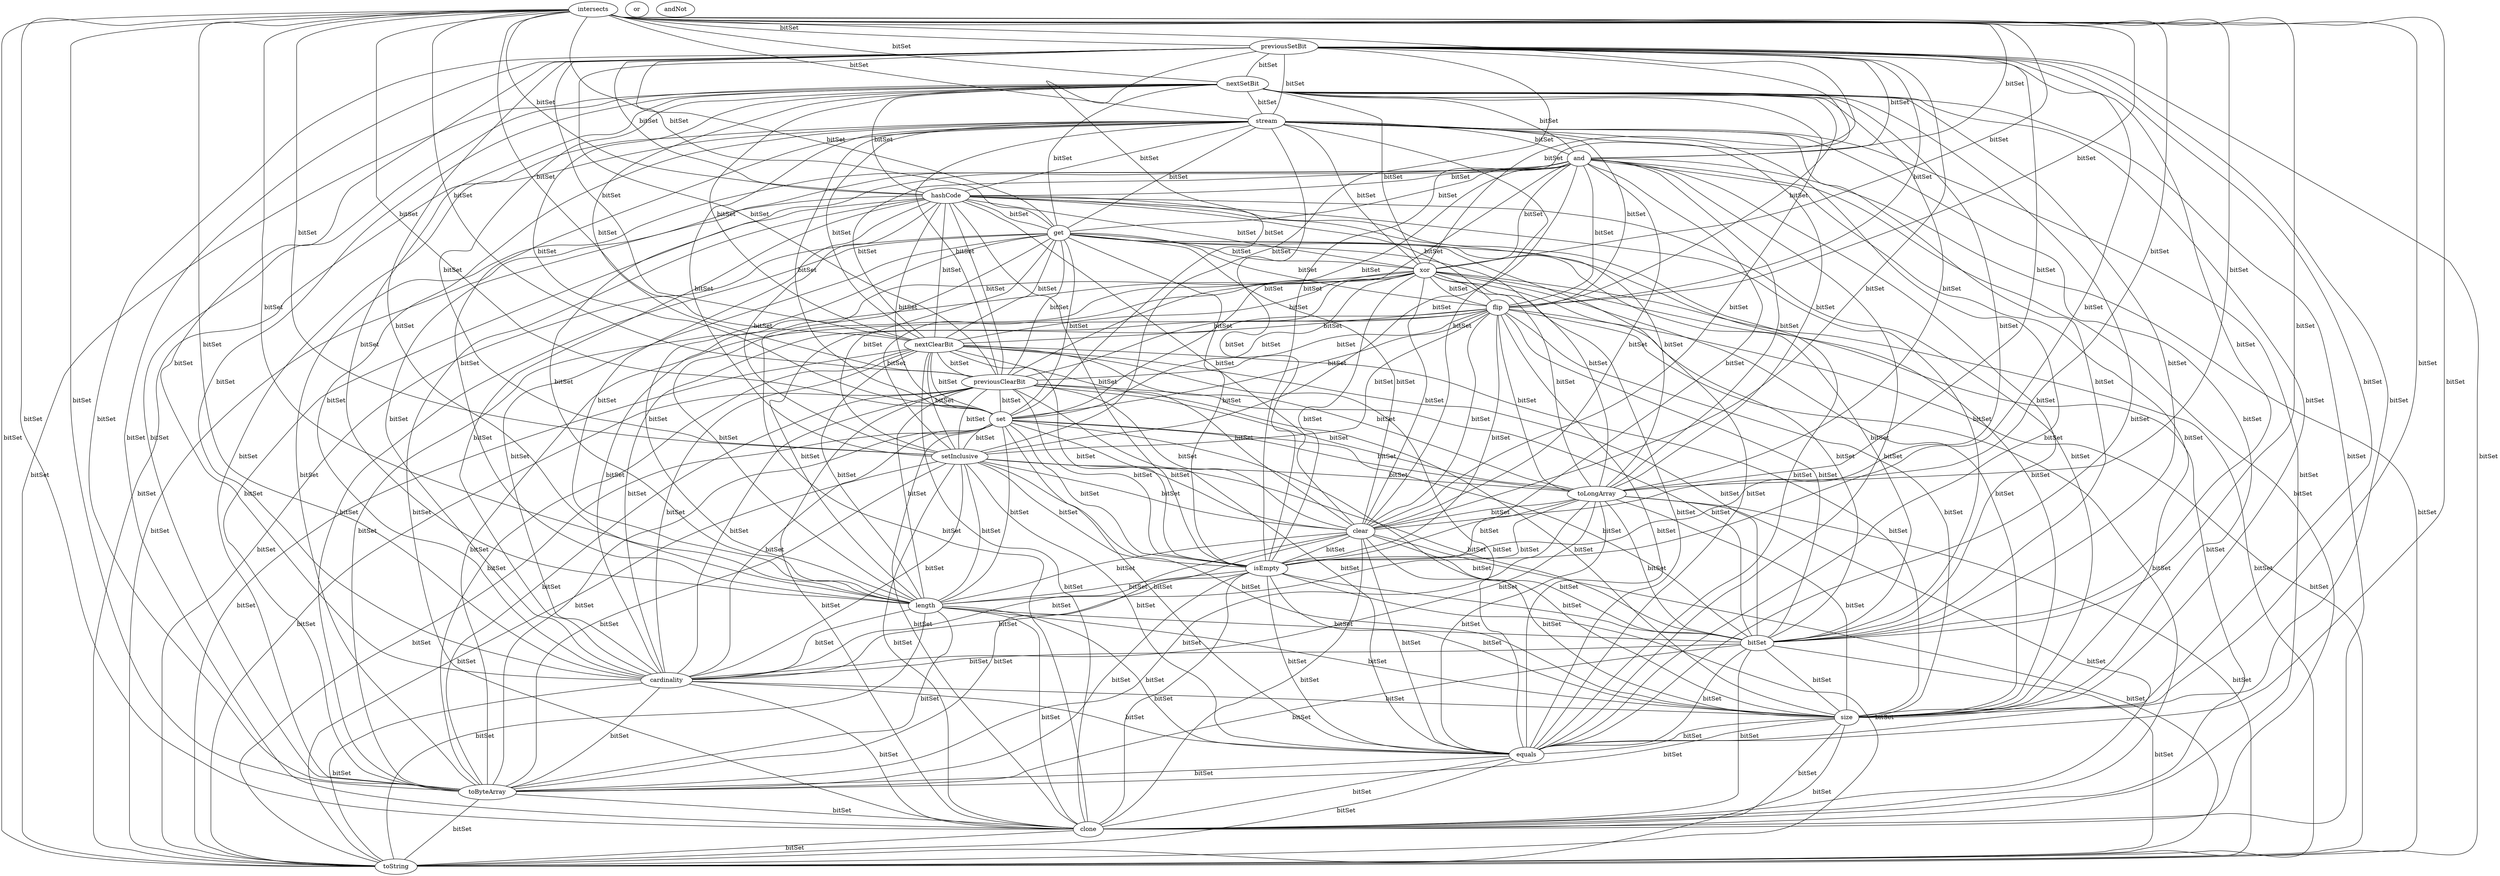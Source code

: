 digraph G {
intersects;
previousSetBit;
nextSetBit;
stream;
and;
hashCode;
get;
xor;
flip;
nextClearBit;
previousClearBit;
or;
set;
setInclusive;
toLongArray;
clear;
isEmpty;
length;
bitSet;
cardinality;
size;
equals;
toByteArray;
clone;
toString;
andNot;
nextClearBit -> previousClearBit [label=" bitSet", dir=none];
nextClearBit -> set [label=" bitSet", dir=none];
nextClearBit -> setInclusive [label=" bitSet", dir=none];
nextClearBit -> toLongArray [label=" bitSet", dir=none];
nextClearBit -> clear [label=" bitSet", dir=none];
nextClearBit -> isEmpty [label=" bitSet", dir=none];
nextClearBit -> length [label=" bitSet", dir=none];
nextClearBit -> bitSet [label=" bitSet", dir=none];
nextClearBit -> cardinality [label=" bitSet", dir=none];
nextClearBit -> size [label=" bitSet", dir=none];
nextClearBit -> equals [label=" bitSet", dir=none];
nextClearBit -> toByteArray [label=" bitSet", dir=none];
nextClearBit -> clone [label=" bitSet", dir=none];
nextClearBit -> toString [label=" bitSet", dir=none];
previousClearBit -> set [label=" bitSet", dir=none];
previousClearBit -> setInclusive [label=" bitSet", dir=none];
previousClearBit -> toLongArray [label=" bitSet", dir=none];
previousClearBit -> clear [label=" bitSet", dir=none];
previousClearBit -> isEmpty [label=" bitSet", dir=none];
previousClearBit -> length [label=" bitSet", dir=none];
previousClearBit -> bitSet [label=" bitSet", dir=none];
previousClearBit -> cardinality [label=" bitSet", dir=none];
previousClearBit -> size [label=" bitSet", dir=none];
previousClearBit -> equals [label=" bitSet", dir=none];
previousClearBit -> toByteArray [label=" bitSet", dir=none];
previousClearBit -> clone [label=" bitSet", dir=none];
previousClearBit -> toString [label=" bitSet", dir=none];
set -> setInclusive [label=" bitSet", dir=none];
set -> toLongArray [label=" bitSet", dir=none];
set -> size [label=" bitSet", dir=none];
set -> equals [label=" bitSet", dir=none];
set -> toByteArray [label=" bitSet", dir=none];
set -> clear [label=" bitSet", dir=none];
set -> isEmpty [label=" bitSet", dir=none];
set -> length [label=" bitSet", dir=none];
set -> clone [label=" bitSet", dir=none];
set -> toString [label=" bitSet", dir=none];
set -> bitSet [label=" bitSet", dir=none];
set -> cardinality [label=" bitSet", dir=none];
setInclusive -> toLongArray [label=" bitSet", dir=none];
setInclusive -> size [label=" bitSet", dir=none];
setInclusive -> equals [label=" bitSet", dir=none];
setInclusive -> toByteArray [label=" bitSet", dir=none];
setInclusive -> clear [label=" bitSet", dir=none];
setInclusive -> isEmpty [label=" bitSet", dir=none];
setInclusive -> length [label=" bitSet", dir=none];
setInclusive -> clone [label=" bitSet", dir=none];
setInclusive -> toString [label=" bitSet", dir=none];
setInclusive -> bitSet [label=" bitSet", dir=none];
setInclusive -> cardinality [label=" bitSet", dir=none];
toLongArray -> size [label=" bitSet", dir=none];
toLongArray -> equals [label=" bitSet", dir=none];
toLongArray -> toByteArray [label=" bitSet", dir=none];
toLongArray -> clear [label=" bitSet", dir=none];
toLongArray -> isEmpty [label=" bitSet", dir=none];
toLongArray -> length [label=" bitSet", dir=none];
toLongArray -> clone [label=" bitSet", dir=none];
toLongArray -> toString [label=" bitSet", dir=none];
toLongArray -> bitSet [label=" bitSet", dir=none];
toLongArray -> cardinality [label=" bitSet", dir=none];
intersects -> nextClearBit [label=" bitSet", dir=none];
intersects -> previousClearBit [label=" bitSet", dir=none];
intersects -> set [label=" bitSet", dir=none];
intersects -> setInclusive [label=" bitSet", dir=none];
intersects -> toLongArray [label=" bitSet", dir=none];
intersects -> previousSetBit [label=" bitSet", dir=none];
intersects -> clear [label=" bitSet", dir=none];
intersects -> isEmpty [label=" bitSet", dir=none];
intersects -> length [label=" bitSet", dir=none];
intersects -> nextSetBit [label=" bitSet", dir=none];
intersects -> bitSet [label=" bitSet", dir=none];
intersects -> cardinality [label=" bitSet", dir=none];
intersects -> size [label=" bitSet", dir=none];
intersects -> stream [label=" bitSet", dir=none];
intersects -> and [label=" bitSet", dir=none];
intersects -> hashCode [label=" bitSet", dir=none];
intersects -> get [label=" bitSet", dir=none];
intersects -> equals [label=" bitSet", dir=none];
intersects -> toByteArray [label=" bitSet", dir=none];
intersects -> clone [label=" bitSet", dir=none];
intersects -> xor [label=" bitSet", dir=none];
intersects -> toString [label=" bitSet", dir=none];
intersects -> flip [label=" bitSet", dir=none];
previousSetBit -> nextClearBit [label=" bitSet", dir=none];
previousSetBit -> previousClearBit [label=" bitSet", dir=none];
previousSetBit -> set [label=" bitSet", dir=none];
previousSetBit -> setInclusive [label=" bitSet", dir=none];
previousSetBit -> toLongArray [label=" bitSet", dir=none];
previousSetBit -> clear [label=" bitSet", dir=none];
previousSetBit -> isEmpty [label=" bitSet", dir=none];
previousSetBit -> length [label=" bitSet", dir=none];
previousSetBit -> nextSetBit [label=" bitSet", dir=none];
previousSetBit -> bitSet [label=" bitSet", dir=none];
previousSetBit -> cardinality [label=" bitSet", dir=none];
previousSetBit -> size [label=" bitSet", dir=none];
previousSetBit -> stream [label=" bitSet", dir=none];
previousSetBit -> and [label=" bitSet", dir=none];
previousSetBit -> hashCode [label=" bitSet", dir=none];
previousSetBit -> get [label=" bitSet", dir=none];
previousSetBit -> equals [label=" bitSet", dir=none];
previousSetBit -> toByteArray [label=" bitSet", dir=none];
previousSetBit -> clone [label=" bitSet", dir=none];
previousSetBit -> xor [label=" bitSet", dir=none];
previousSetBit -> toString [label=" bitSet", dir=none];
previousSetBit -> flip [label=" bitSet", dir=none];
clear -> size [label=" bitSet", dir=none];
clear -> equals [label=" bitSet", dir=none];
clear -> toByteArray [label=" bitSet", dir=none];
clear -> isEmpty [label=" bitSet", dir=none];
clear -> length [label=" bitSet", dir=none];
clear -> clone [label=" bitSet", dir=none];
clear -> toString [label=" bitSet", dir=none];
clear -> bitSet [label=" bitSet", dir=none];
clear -> cardinality [label=" bitSet", dir=none];
isEmpty -> size [label=" bitSet", dir=none];
isEmpty -> equals [label=" bitSet", dir=none];
isEmpty -> toByteArray [label=" bitSet", dir=none];
isEmpty -> length [label=" bitSet", dir=none];
isEmpty -> clone [label=" bitSet", dir=none];
isEmpty -> toString [label=" bitSet", dir=none];
isEmpty -> bitSet [label=" bitSet", dir=none];
isEmpty -> cardinality [label=" bitSet", dir=none];
length -> size [label=" bitSet", dir=none];
length -> equals [label=" bitSet", dir=none];
length -> toByteArray [label=" bitSet", dir=none];
length -> clone [label=" bitSet", dir=none];
length -> toString [label=" bitSet", dir=none];
length -> bitSet [label=" bitSet", dir=none];
length -> cardinality [label=" bitSet", dir=none];
nextSetBit -> nextClearBit [label=" bitSet", dir=none];
nextSetBit -> previousClearBit [label=" bitSet", dir=none];
nextSetBit -> set [label=" bitSet", dir=none];
nextSetBit -> setInclusive [label=" bitSet", dir=none];
nextSetBit -> toLongArray [label=" bitSet", dir=none];
nextSetBit -> clear [label=" bitSet", dir=none];
nextSetBit -> isEmpty [label=" bitSet", dir=none];
nextSetBit -> length [label=" bitSet", dir=none];
nextSetBit -> bitSet [label=" bitSet", dir=none];
nextSetBit -> cardinality [label=" bitSet", dir=none];
nextSetBit -> size [label=" bitSet", dir=none];
nextSetBit -> stream [label=" bitSet", dir=none];
nextSetBit -> and [label=" bitSet", dir=none];
nextSetBit -> hashCode [label=" bitSet", dir=none];
nextSetBit -> get [label=" bitSet", dir=none];
nextSetBit -> equals [label=" bitSet", dir=none];
nextSetBit -> toByteArray [label=" bitSet", dir=none];
nextSetBit -> clone [label=" bitSet", dir=none];
nextSetBit -> xor [label=" bitSet", dir=none];
nextSetBit -> toString [label=" bitSet", dir=none];
nextSetBit -> flip [label=" bitSet", dir=none];
bitSet -> size [label=" bitSet", dir=none];
bitSet -> equals [label=" bitSet", dir=none];
bitSet -> toByteArray [label=" bitSet", dir=none];
bitSet -> clone [label=" bitSet", dir=none];
bitSet -> toString [label=" bitSet", dir=none];
bitSet -> cardinality [label=" bitSet", dir=none];
cardinality -> size [label=" bitSet", dir=none];
cardinality -> equals [label=" bitSet", dir=none];
cardinality -> toByteArray [label=" bitSet", dir=none];
cardinality -> clone [label=" bitSet", dir=none];
cardinality -> toString [label=" bitSet", dir=none];
size -> equals [label=" bitSet", dir=none];
size -> toByteArray [label=" bitSet", dir=none];
size -> clone [label=" bitSet", dir=none];
size -> toString [label=" bitSet", dir=none];
stream -> nextClearBit [label=" bitSet", dir=none];
stream -> previousClearBit [label=" bitSet", dir=none];
stream -> set [label=" bitSet", dir=none];
stream -> setInclusive [label=" bitSet", dir=none];
stream -> toLongArray [label=" bitSet", dir=none];
stream -> clear [label=" bitSet", dir=none];
stream -> isEmpty [label=" bitSet", dir=none];
stream -> length [label=" bitSet", dir=none];
stream -> bitSet [label=" bitSet", dir=none];
stream -> cardinality [label=" bitSet", dir=none];
stream -> size [label=" bitSet", dir=none];
stream -> and [label=" bitSet", dir=none];
stream -> hashCode [label=" bitSet", dir=none];
stream -> get [label=" bitSet", dir=none];
stream -> equals [label=" bitSet", dir=none];
stream -> toByteArray [label=" bitSet", dir=none];
stream -> clone [label=" bitSet", dir=none];
stream -> xor [label=" bitSet", dir=none];
stream -> toString [label=" bitSet", dir=none];
stream -> flip [label=" bitSet", dir=none];
and -> nextClearBit [label=" bitSet", dir=none];
and -> previousClearBit [label=" bitSet", dir=none];
and -> set [label=" bitSet", dir=none];
and -> setInclusive [label=" bitSet", dir=none];
and -> toLongArray [label=" bitSet", dir=none];
and -> clear [label=" bitSet", dir=none];
and -> isEmpty [label=" bitSet", dir=none];
and -> length [label=" bitSet", dir=none];
and -> bitSet [label=" bitSet", dir=none];
and -> cardinality [label=" bitSet", dir=none];
and -> size [label=" bitSet", dir=none];
and -> hashCode [label=" bitSet", dir=none];
and -> get [label=" bitSet", dir=none];
and -> equals [label=" bitSet", dir=none];
and -> toByteArray [label=" bitSet", dir=none];
and -> clone [label=" bitSet", dir=none];
and -> xor [label=" bitSet", dir=none];
and -> toString [label=" bitSet", dir=none];
and -> flip [label=" bitSet", dir=none];
hashCode -> nextClearBit [label=" bitSet", dir=none];
hashCode -> previousClearBit [label=" bitSet", dir=none];
hashCode -> set [label=" bitSet", dir=none];
hashCode -> setInclusive [label=" bitSet", dir=none];
hashCode -> toLongArray [label=" bitSet", dir=none];
hashCode -> clear [label=" bitSet", dir=none];
hashCode -> isEmpty [label=" bitSet", dir=none];
hashCode -> length [label=" bitSet", dir=none];
hashCode -> bitSet [label=" bitSet", dir=none];
hashCode -> cardinality [label=" bitSet", dir=none];
hashCode -> size [label=" bitSet", dir=none];
hashCode -> get [label=" bitSet", dir=none];
hashCode -> equals [label=" bitSet", dir=none];
hashCode -> toByteArray [label=" bitSet", dir=none];
hashCode -> clone [label=" bitSet", dir=none];
hashCode -> xor [label=" bitSet", dir=none];
hashCode -> toString [label=" bitSet", dir=none];
hashCode -> flip [label=" bitSet", dir=none];
get -> nextClearBit [label=" bitSet", dir=none];
get -> previousClearBit [label=" bitSet", dir=none];
get -> set [label=" bitSet", dir=none];
get -> setInclusive [label=" bitSet", dir=none];
get -> toLongArray [label=" bitSet", dir=none];
get -> clear [label=" bitSet", dir=none];
get -> isEmpty [label=" bitSet", dir=none];
get -> length [label=" bitSet", dir=none];
get -> bitSet [label=" bitSet", dir=none];
get -> cardinality [label=" bitSet", dir=none];
get -> size [label=" bitSet", dir=none];
get -> equals [label=" bitSet", dir=none];
get -> toByteArray [label=" bitSet", dir=none];
get -> clone [label=" bitSet", dir=none];
get -> xor [label=" bitSet", dir=none];
get -> toString [label=" bitSet", dir=none];
get -> flip [label=" bitSet", dir=none];
equals -> toByteArray [label=" bitSet", dir=none];
equals -> clone [label=" bitSet", dir=none];
equals -> toString [label=" bitSet", dir=none];
toByteArray -> clone [label=" bitSet", dir=none];
toByteArray -> toString [label=" bitSet", dir=none];
clone -> toString [label=" bitSet", dir=none];
xor -> nextClearBit [label=" bitSet", dir=none];
xor -> previousClearBit [label=" bitSet", dir=none];
xor -> set [label=" bitSet", dir=none];
xor -> setInclusive [label=" bitSet", dir=none];
xor -> toLongArray [label=" bitSet", dir=none];
xor -> clear [label=" bitSet", dir=none];
xor -> isEmpty [label=" bitSet", dir=none];
xor -> length [label=" bitSet", dir=none];
xor -> bitSet [label=" bitSet", dir=none];
xor -> cardinality [label=" bitSet", dir=none];
xor -> size [label=" bitSet", dir=none];
xor -> equals [label=" bitSet", dir=none];
xor -> toByteArray [label=" bitSet", dir=none];
xor -> clone [label=" bitSet", dir=none];
xor -> toString [label=" bitSet", dir=none];
xor -> flip [label=" bitSet", dir=none];
flip -> nextClearBit [label=" bitSet", dir=none];
flip -> previousClearBit [label=" bitSet", dir=none];
flip -> set [label=" bitSet", dir=none];
flip -> setInclusive [label=" bitSet", dir=none];
flip -> toLongArray [label=" bitSet", dir=none];
flip -> clear [label=" bitSet", dir=none];
flip -> isEmpty [label=" bitSet", dir=none];
flip -> length [label=" bitSet", dir=none];
flip -> bitSet [label=" bitSet", dir=none];
flip -> cardinality [label=" bitSet", dir=none];
flip -> size [label=" bitSet", dir=none];
flip -> equals [label=" bitSet", dir=none];
flip -> toByteArray [label=" bitSet", dir=none];
flip -> clone [label=" bitSet", dir=none];
flip -> toString [label=" bitSet", dir=none];
}